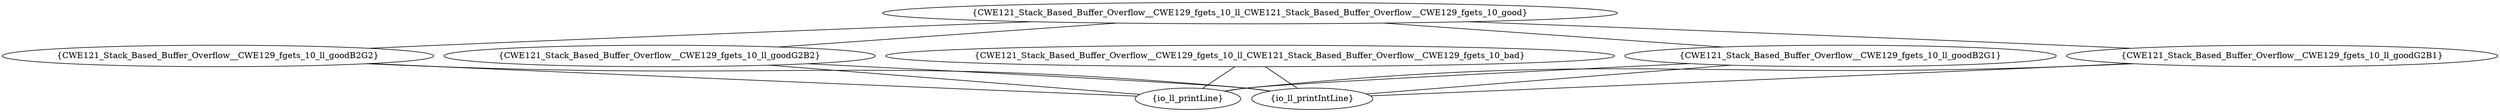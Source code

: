 graph "cg graph" {
CWE121_Stack_Based_Buffer_Overflow__CWE129_fgets_10_ll_goodB2G2 [label="{CWE121_Stack_Based_Buffer_Overflow__CWE129_fgets_10_ll_goodB2G2}"];
io_ll_printLine [label="{io_ll_printLine}"];
io_ll_printIntLine [label="{io_ll_printIntLine}"];
CWE121_Stack_Based_Buffer_Overflow__CWE129_fgets_10_ll_goodG2B2 [label="{CWE121_Stack_Based_Buffer_Overflow__CWE129_fgets_10_ll_goodG2B2}"];
CWE121_Stack_Based_Buffer_Overflow__CWE129_fgets_10_ll_goodB2G1 [label="{CWE121_Stack_Based_Buffer_Overflow__CWE129_fgets_10_ll_goodB2G1}"];
CWE121_Stack_Based_Buffer_Overflow__CWE129_fgets_10_ll_CWE121_Stack_Based_Buffer_Overflow__CWE129_fgets_10_bad [label="{CWE121_Stack_Based_Buffer_Overflow__CWE129_fgets_10_ll_CWE121_Stack_Based_Buffer_Overflow__CWE129_fgets_10_bad}"];
CWE121_Stack_Based_Buffer_Overflow__CWE129_fgets_10_ll_CWE121_Stack_Based_Buffer_Overflow__CWE129_fgets_10_good [label="{CWE121_Stack_Based_Buffer_Overflow__CWE129_fgets_10_ll_CWE121_Stack_Based_Buffer_Overflow__CWE129_fgets_10_good}"];
CWE121_Stack_Based_Buffer_Overflow__CWE129_fgets_10_ll_goodG2B1 [label="{CWE121_Stack_Based_Buffer_Overflow__CWE129_fgets_10_ll_goodG2B1}"];
CWE121_Stack_Based_Buffer_Overflow__CWE129_fgets_10_ll_goodB2G2 -- io_ll_printLine;
CWE121_Stack_Based_Buffer_Overflow__CWE129_fgets_10_ll_goodB2G2 -- io_ll_printIntLine;
CWE121_Stack_Based_Buffer_Overflow__CWE129_fgets_10_ll_goodG2B2 -- io_ll_printIntLine;
CWE121_Stack_Based_Buffer_Overflow__CWE129_fgets_10_ll_goodG2B2 -- io_ll_printLine;
CWE121_Stack_Based_Buffer_Overflow__CWE129_fgets_10_ll_goodB2G1 -- io_ll_printLine;
CWE121_Stack_Based_Buffer_Overflow__CWE129_fgets_10_ll_goodB2G1 -- io_ll_printIntLine;
CWE121_Stack_Based_Buffer_Overflow__CWE129_fgets_10_ll_CWE121_Stack_Based_Buffer_Overflow__CWE129_fgets_10_bad -- io_ll_printLine;
CWE121_Stack_Based_Buffer_Overflow__CWE129_fgets_10_ll_CWE121_Stack_Based_Buffer_Overflow__CWE129_fgets_10_bad -- io_ll_printIntLine;
CWE121_Stack_Based_Buffer_Overflow__CWE129_fgets_10_ll_CWE121_Stack_Based_Buffer_Overflow__CWE129_fgets_10_good -- CWE121_Stack_Based_Buffer_Overflow__CWE129_fgets_10_ll_goodB2G1;
CWE121_Stack_Based_Buffer_Overflow__CWE129_fgets_10_ll_CWE121_Stack_Based_Buffer_Overflow__CWE129_fgets_10_good -- CWE121_Stack_Based_Buffer_Overflow__CWE129_fgets_10_ll_goodB2G2;
CWE121_Stack_Based_Buffer_Overflow__CWE129_fgets_10_ll_CWE121_Stack_Based_Buffer_Overflow__CWE129_fgets_10_good -- CWE121_Stack_Based_Buffer_Overflow__CWE129_fgets_10_ll_goodG2B1;
CWE121_Stack_Based_Buffer_Overflow__CWE129_fgets_10_ll_CWE121_Stack_Based_Buffer_Overflow__CWE129_fgets_10_good -- CWE121_Stack_Based_Buffer_Overflow__CWE129_fgets_10_ll_goodG2B2;
CWE121_Stack_Based_Buffer_Overflow__CWE129_fgets_10_ll_goodG2B1 -- io_ll_printLine;
CWE121_Stack_Based_Buffer_Overflow__CWE129_fgets_10_ll_goodG2B1 -- io_ll_printIntLine;
}

